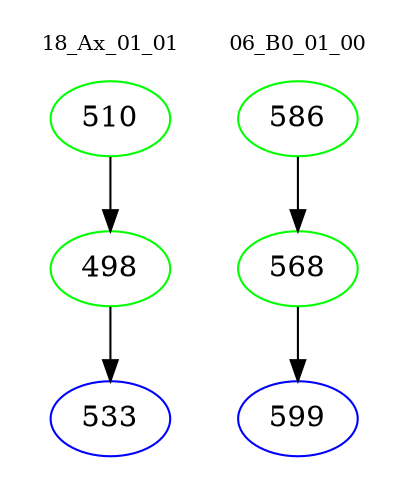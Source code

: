 digraph{
subgraph cluster_0 {
color = white
label = "18_Ax_01_01";
fontsize=10;
T0_510 [label="510", color="green"]
T0_510 -> T0_498 [color="black"]
T0_498 [label="498", color="green"]
T0_498 -> T0_533 [color="black"]
T0_533 [label="533", color="blue"]
}
subgraph cluster_1 {
color = white
label = "06_B0_01_00";
fontsize=10;
T1_586 [label="586", color="green"]
T1_586 -> T1_568 [color="black"]
T1_568 [label="568", color="green"]
T1_568 -> T1_599 [color="black"]
T1_599 [label="599", color="blue"]
}
}
